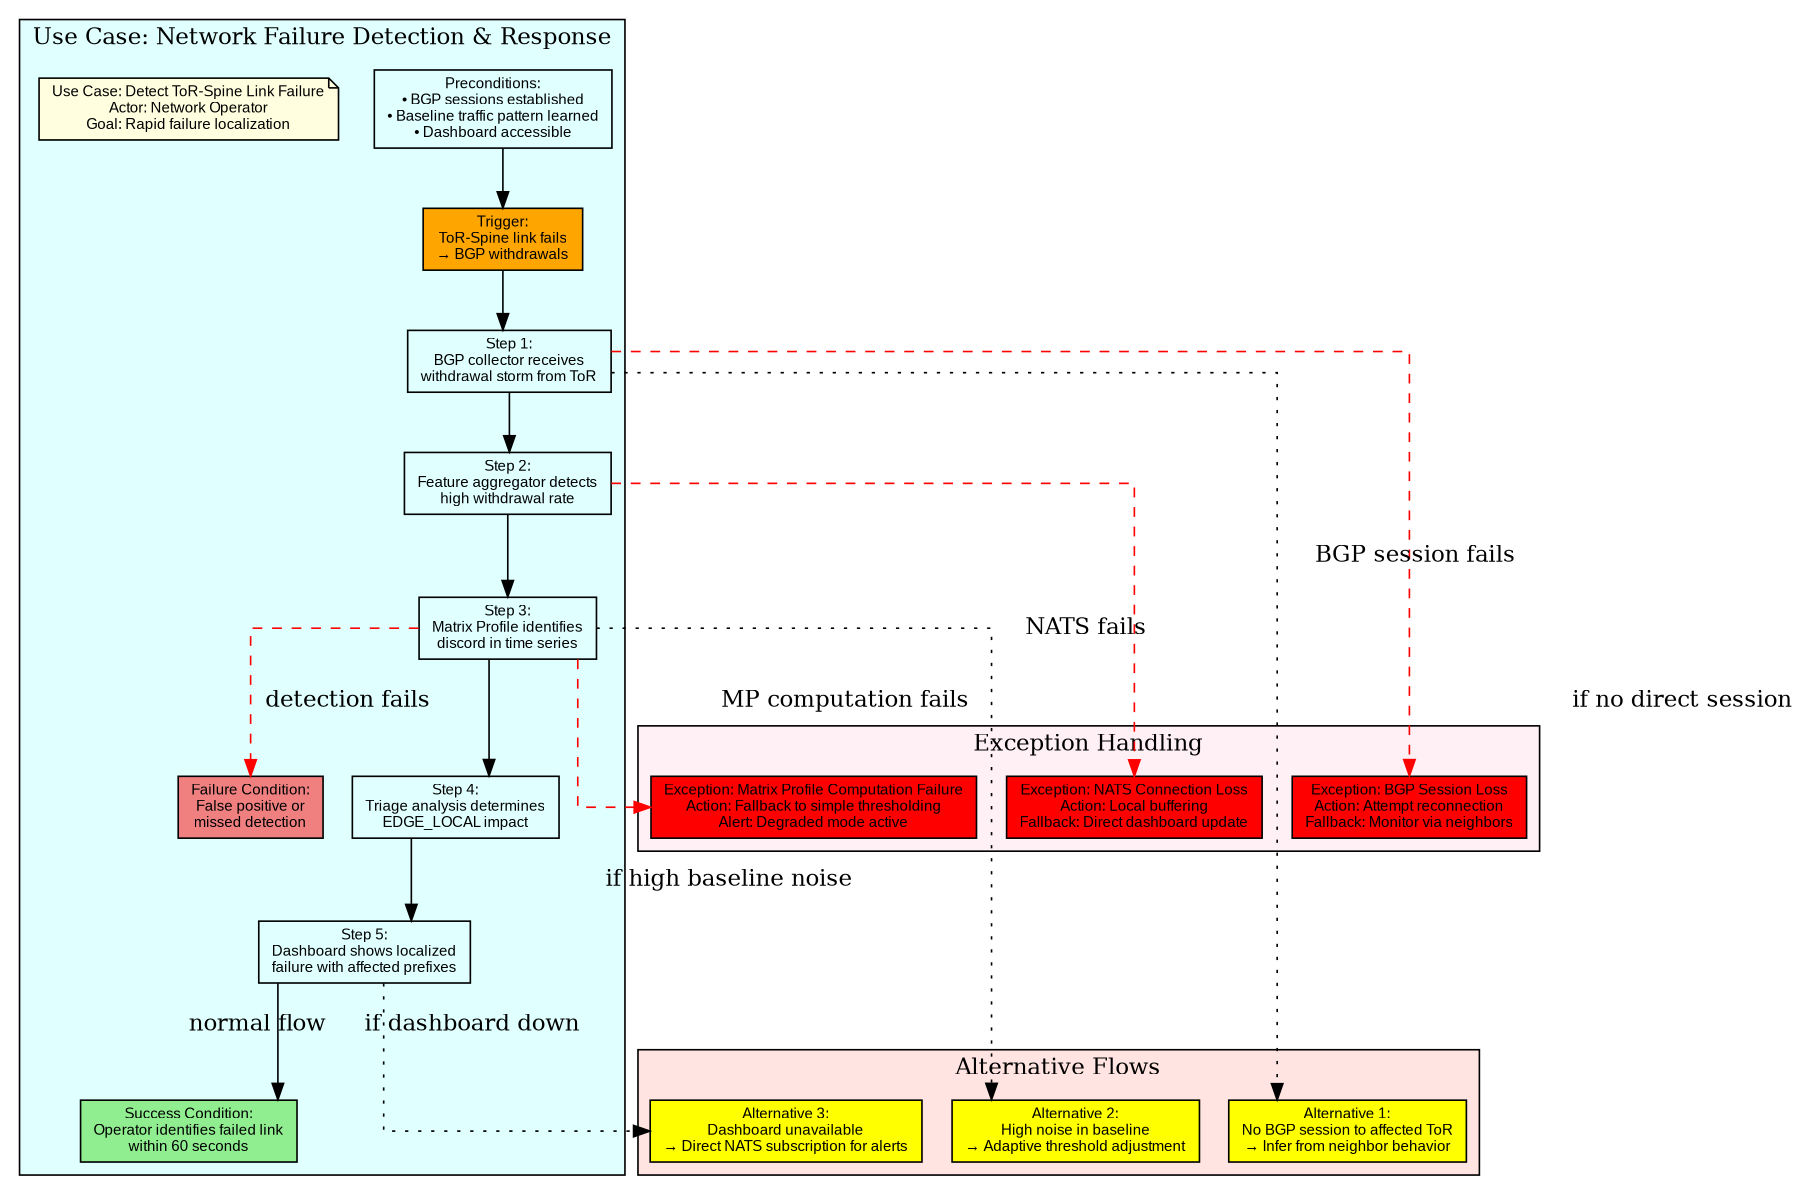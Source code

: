 digraph BGP_UseCase_Details {
	rankdir=TB size="12,16" splines=ortho
	node [fontname=Arial fontsize=9]
	precond -> trigger
	trigger -> step1
	step1 -> step2
	step2 -> step3
	step3 -> step4
	step4 -> step5
	step5 -> success [label="normal flow"]
	step3 -> failure [label="detection fails" color=red style=dashed]
	subgraph cluster_failure_scenario {
		fillcolor=lightcyan label="Use Case: Network Failure Detection & Response" style=filled
		uc_title [label="Use Case: Detect ToR-Spine Link Failure
Actor: Network Operator
Goal: Rapid failure localization" fillcolor=lightyellow shape=note style=filled]
		precond [label="Preconditions:
• BGP sessions established
• Baseline traffic pattern learned
• Dashboard accessible" shape=box]
		trigger [label="Trigger:
ToR-Spine link fails
→ BGP withdrawals" fillcolor=orange shape=box style=filled]
		step1 [label="Step 1:
BGP collector receives
withdrawal storm from ToR" shape=box]
		step2 [label="Step 2:
Feature aggregator detects
high withdrawal rate" shape=box]
		step3 [label="Step 3:
Matrix Profile identifies
discord in time series" shape=box]
		step4 [label="Step 4:
Triage analysis determines
EDGE_LOCAL impact" shape=box]
		step5 [label="Step 5:
Dashboard shows localized
failure with affected prefixes" shape=box]
		success [label="Success Condition:
Operator identifies failed link
within 60 seconds" fillcolor=lightgreen shape=box style=filled]
		failure [label="Failure Condition:
False positive or
missed detection" fillcolor=lightcoral shape=box style=filled]
	}
	step1 -> alt1 [label="if no direct session" style=dotted]
	step3 -> alt2 [label="if high baseline noise" style=dotted]
	step5 -> alt3 [label="if dashboard down" style=dotted]
	subgraph cluster_alternatives {
		fillcolor=mistyrose label="Alternative Flows" style=filled
		alt1 [label="Alternative 1:
No BGP session to affected ToR
→ Infer from neighbor behavior" fillcolor=yellow shape=box style=filled]
		alt2 [label="Alternative 2:
High noise in baseline
→ Adaptive threshold adjustment" fillcolor=yellow shape=box style=filled]
		alt3 [label="Alternative 3:
Dashboard unavailable
→ Direct NATS subscription for alerts" fillcolor=yellow shape=box style=filled]
	}
	step1 -> exc1 [label="BGP session fails" color=red style=dashed]
	step2 -> exc2 [label="NATS fails" color=red style=dashed]
	step3 -> exc3 [label="MP computation fails" color=red style=dashed]
	subgraph cluster_exceptions {
		fillcolor=lavenderblush label="Exception Handling" style=filled
		exc1 [label="Exception: BGP Session Loss
Action: Attempt reconnection
Fallback: Monitor via neighbors" fillcolor=red shape=box style=filled]
		exc2 [label="Exception: NATS Connection Loss
Action: Local buffering
Fallback: Direct dashboard update" fillcolor=red shape=box style=filled]
		exc3 [label="Exception: Matrix Profile Computation Failure
Action: Fallback to simple thresholding
Alert: Degraded mode active" fillcolor=red shape=box style=filled]
	}
}
